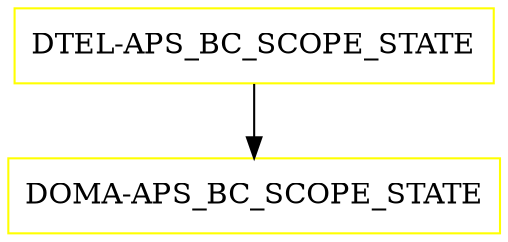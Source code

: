 digraph G {
  "DTEL-APS_BC_SCOPE_STATE" [shape=box,color=yellow];
  "DOMA-APS_BC_SCOPE_STATE" [shape=box,color=yellow,URL="./DOMA_APS_BC_SCOPE_STATE.html"];
  "DTEL-APS_BC_SCOPE_STATE" -> "DOMA-APS_BC_SCOPE_STATE";
}
